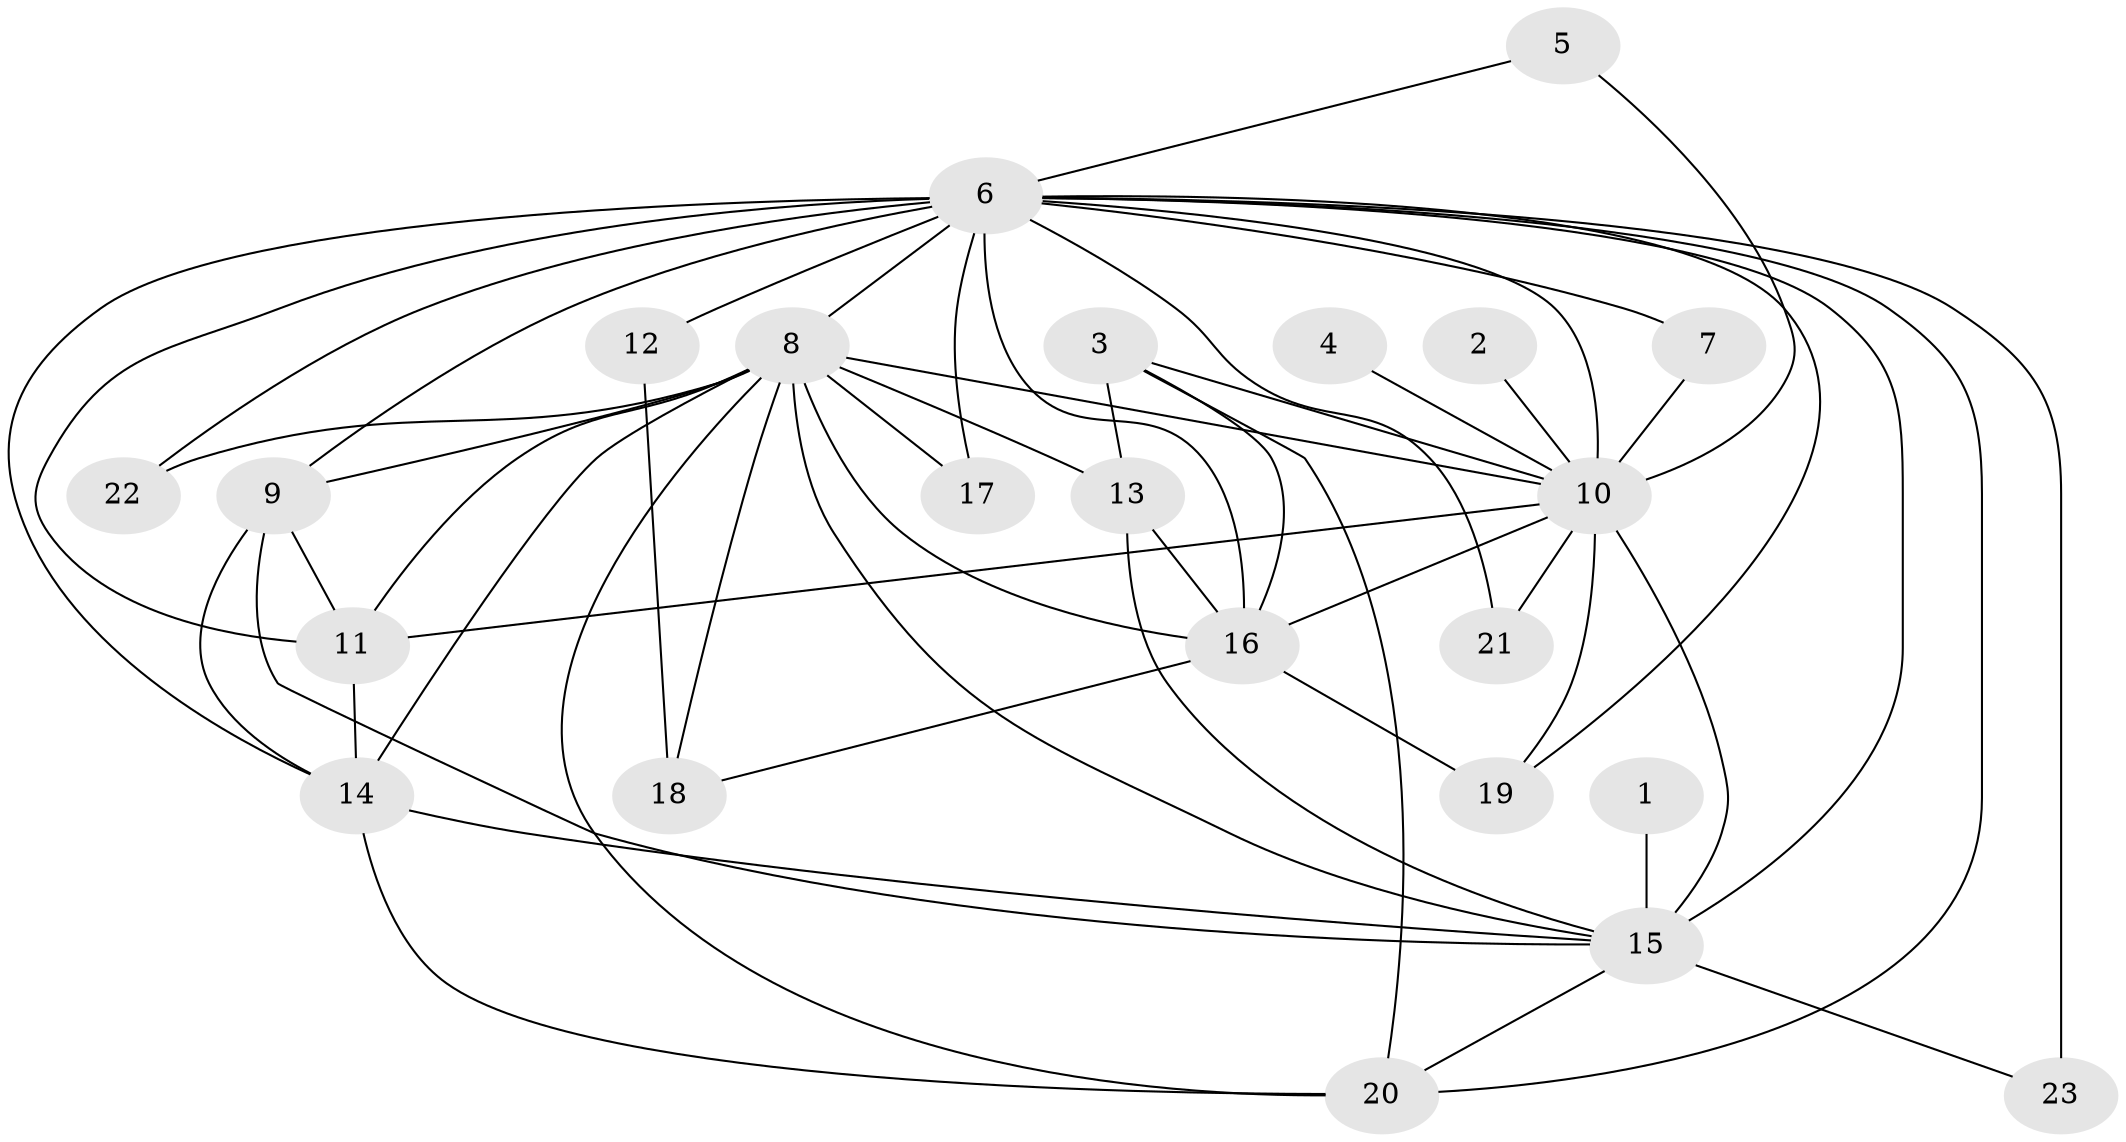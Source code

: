 // original degree distribution, {16: 0.02631578947368421, 13: 0.013157894736842105, 21: 0.013157894736842105, 25: 0.013157894736842105, 19: 0.013157894736842105, 18: 0.013157894736842105, 12: 0.013157894736842105, 15: 0.013157894736842105, 20: 0.013157894736842105, 4: 0.11842105263157894, 2: 0.5394736842105263, 6: 0.02631578947368421, 3: 0.15789473684210525, 8: 0.013157894736842105, 5: 0.013157894736842105}
// Generated by graph-tools (version 1.1) at 2025/36/03/04/25 23:36:37]
// undirected, 23 vertices, 54 edges
graph export_dot {
  node [color=gray90,style=filled];
  1;
  2;
  3;
  4;
  5;
  6;
  7;
  8;
  9;
  10;
  11;
  12;
  13;
  14;
  15;
  16;
  17;
  18;
  19;
  20;
  21;
  22;
  23;
  1 -- 15 [weight=1.0];
  2 -- 10 [weight=1.0];
  3 -- 10 [weight=1.0];
  3 -- 13 [weight=1.0];
  3 -- 16 [weight=1.0];
  3 -- 20 [weight=1.0];
  4 -- 10 [weight=1.0];
  5 -- 6 [weight=1.0];
  5 -- 10 [weight=1.0];
  6 -- 7 [weight=2.0];
  6 -- 8 [weight=16.0];
  6 -- 9 [weight=3.0];
  6 -- 10 [weight=8.0];
  6 -- 11 [weight=1.0];
  6 -- 12 [weight=2.0];
  6 -- 14 [weight=2.0];
  6 -- 15 [weight=7.0];
  6 -- 16 [weight=2.0];
  6 -- 17 [weight=3.0];
  6 -- 19 [weight=3.0];
  6 -- 20 [weight=1.0];
  6 -- 21 [weight=2.0];
  6 -- 22 [weight=1.0];
  6 -- 23 [weight=3.0];
  7 -- 10 [weight=1.0];
  8 -- 9 [weight=1.0];
  8 -- 10 [weight=4.0];
  8 -- 11 [weight=1.0];
  8 -- 13 [weight=1.0];
  8 -- 14 [weight=1.0];
  8 -- 15 [weight=4.0];
  8 -- 16 [weight=1.0];
  8 -- 17 [weight=1.0];
  8 -- 18 [weight=3.0];
  8 -- 20 [weight=1.0];
  8 -- 22 [weight=3.0];
  9 -- 11 [weight=1.0];
  9 -- 14 [weight=1.0];
  9 -- 15 [weight=1.0];
  10 -- 11 [weight=1.0];
  10 -- 15 [weight=1.0];
  10 -- 16 [weight=1.0];
  10 -- 19 [weight=1.0];
  10 -- 21 [weight=2.0];
  11 -- 14 [weight=1.0];
  12 -- 18 [weight=1.0];
  13 -- 15 [weight=1.0];
  13 -- 16 [weight=1.0];
  14 -- 15 [weight=2.0];
  14 -- 20 [weight=1.0];
  15 -- 20 [weight=1.0];
  15 -- 23 [weight=1.0];
  16 -- 18 [weight=2.0];
  16 -- 19 [weight=1.0];
}
